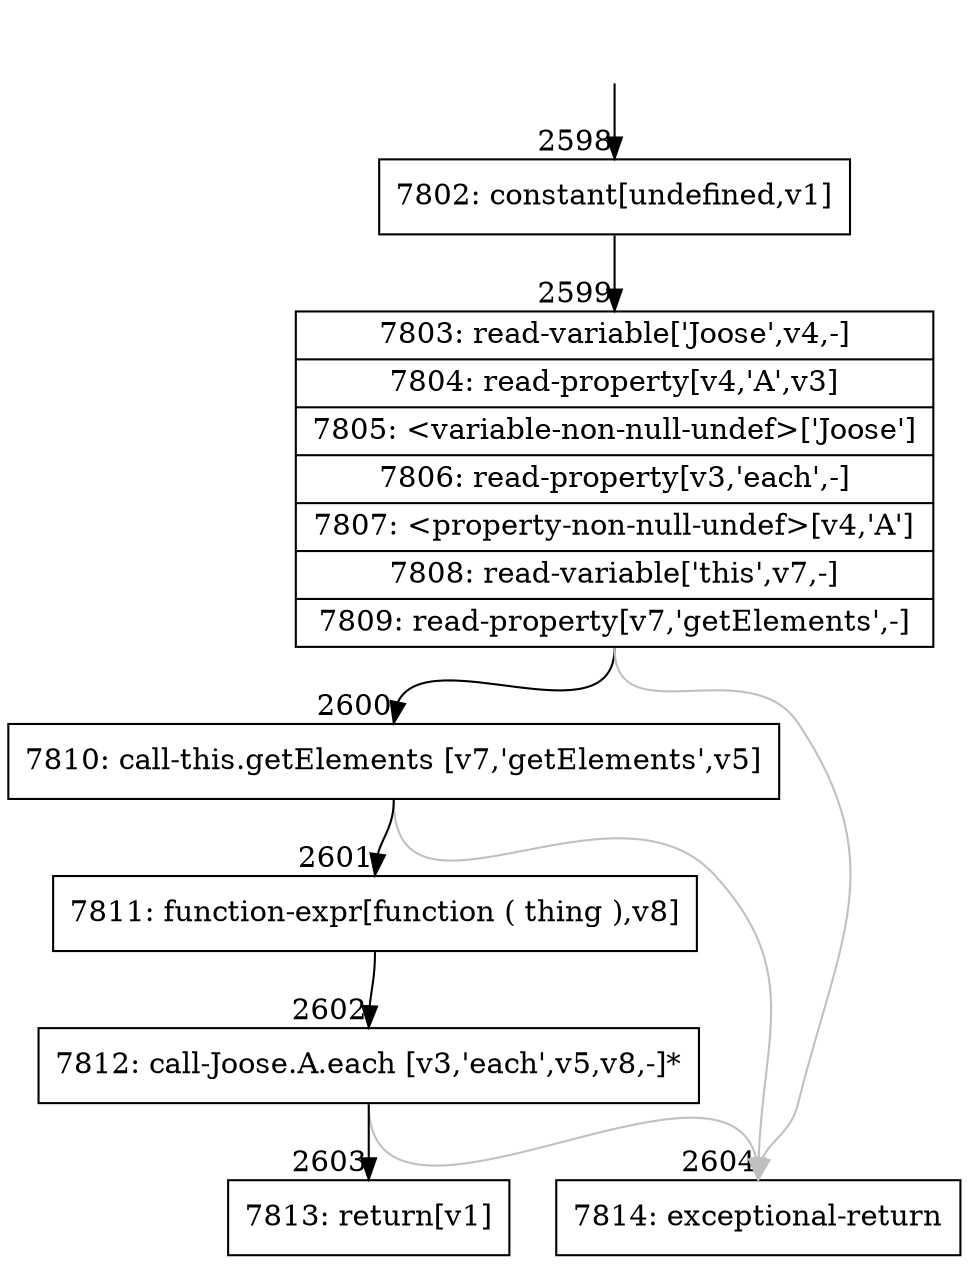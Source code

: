 digraph {
rankdir="TD"
BB_entry282[shape=none,label=""];
BB_entry282 -> BB2598 [tailport=s, headport=n, headlabel="    2598"]
BB2598 [shape=record label="{7802: constant[undefined,v1]}" ] 
BB2598 -> BB2599 [tailport=s, headport=n, headlabel="      2599"]
BB2599 [shape=record label="{7803: read-variable['Joose',v4,-]|7804: read-property[v4,'A',v3]|7805: \<variable-non-null-undef\>['Joose']|7806: read-property[v3,'each',-]|7807: \<property-non-null-undef\>[v4,'A']|7808: read-variable['this',v7,-]|7809: read-property[v7,'getElements',-]}" ] 
BB2599 -> BB2600 [tailport=s, headport=n, headlabel="      2600"]
BB2599 -> BB2604 [tailport=s, headport=n, color=gray, headlabel="      2604"]
BB2600 [shape=record label="{7810: call-this.getElements [v7,'getElements',v5]}" ] 
BB2600 -> BB2601 [tailport=s, headport=n, headlabel="      2601"]
BB2600 -> BB2604 [tailport=s, headport=n, color=gray]
BB2601 [shape=record label="{7811: function-expr[function ( thing ),v8]}" ] 
BB2601 -> BB2602 [tailport=s, headport=n, headlabel="      2602"]
BB2602 [shape=record label="{7812: call-Joose.A.each [v3,'each',v5,v8,-]*}" ] 
BB2602 -> BB2603 [tailport=s, headport=n, headlabel="      2603"]
BB2602 -> BB2604 [tailport=s, headport=n, color=gray]
BB2603 [shape=record label="{7813: return[v1]}" ] 
BB2604 [shape=record label="{7814: exceptional-return}" ] 
//#$~ 3026
}
